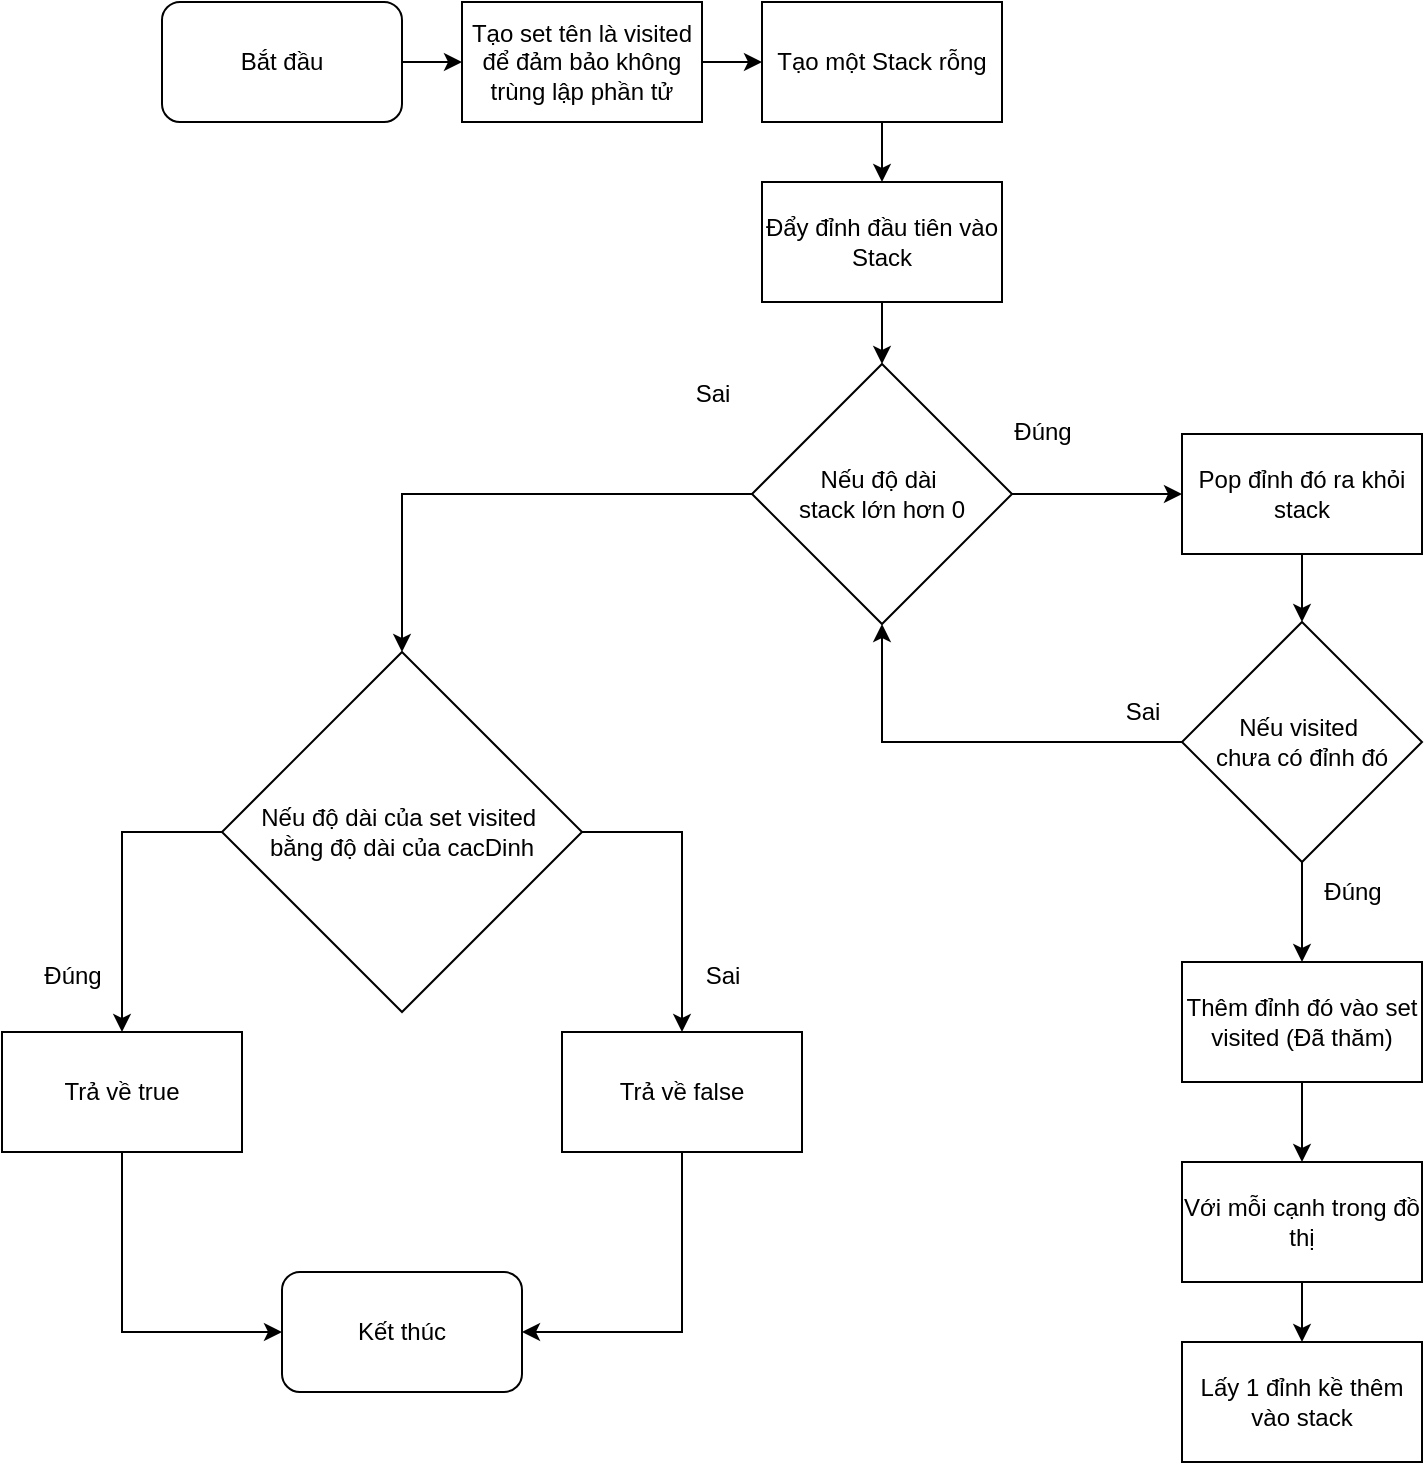 <mxfile version="24.7.17">
  <diagram name="Trang-1" id="46lL7_Q75WdbSDov_53w">
    <mxGraphModel dx="2284" dy="844" grid="1" gridSize="10" guides="1" tooltips="1" connect="1" arrows="1" fold="1" page="1" pageScale="1" pageWidth="850" pageHeight="1100" math="0" shadow="0">
      <root>
        <mxCell id="0" />
        <mxCell id="1" parent="0" />
        <mxCell id="z-rgRwrHxcfeneqQvYOG-17" value="" style="edgeStyle=orthogonalEdgeStyle;rounded=0;orthogonalLoop=1;jettySize=auto;html=1;" parent="1" source="z-rgRwrHxcfeneqQvYOG-1" target="z-rgRwrHxcfeneqQvYOG-2" edge="1">
          <mxGeometry relative="1" as="geometry" />
        </mxCell>
        <mxCell id="z-rgRwrHxcfeneqQvYOG-1" value="Bắt đầu" style="rounded=1;whiteSpace=wrap;html=1;" parent="1" vertex="1">
          <mxGeometry x="30" y="20" width="120" height="60" as="geometry" />
        </mxCell>
        <mxCell id="z-rgRwrHxcfeneqQvYOG-18" value="" style="edgeStyle=orthogonalEdgeStyle;rounded=0;orthogonalLoop=1;jettySize=auto;html=1;" parent="1" source="z-rgRwrHxcfeneqQvYOG-2" target="z-rgRwrHxcfeneqQvYOG-3" edge="1">
          <mxGeometry relative="1" as="geometry" />
        </mxCell>
        <mxCell id="z-rgRwrHxcfeneqQvYOG-2" value="Tạo set tên là visited để đảm bảo không trùng lập phần tử" style="rounded=0;whiteSpace=wrap;html=1;" parent="1" vertex="1">
          <mxGeometry x="180" y="20" width="120" height="60" as="geometry" />
        </mxCell>
        <mxCell id="z-rgRwrHxcfeneqQvYOG-19" value="" style="edgeStyle=orthogonalEdgeStyle;rounded=0;orthogonalLoop=1;jettySize=auto;html=1;" parent="1" source="z-rgRwrHxcfeneqQvYOG-3" target="z-rgRwrHxcfeneqQvYOG-4" edge="1">
          <mxGeometry relative="1" as="geometry" />
        </mxCell>
        <mxCell id="z-rgRwrHxcfeneqQvYOG-3" value="Tạo một Stack rỗng" style="rounded=0;whiteSpace=wrap;html=1;" parent="1" vertex="1">
          <mxGeometry x="330" y="20" width="120" height="60" as="geometry" />
        </mxCell>
        <mxCell id="z-rgRwrHxcfeneqQvYOG-20" value="" style="edgeStyle=orthogonalEdgeStyle;rounded=0;orthogonalLoop=1;jettySize=auto;html=1;" parent="1" source="z-rgRwrHxcfeneqQvYOG-4" target="z-rgRwrHxcfeneqQvYOG-6" edge="1">
          <mxGeometry relative="1" as="geometry" />
        </mxCell>
        <mxCell id="z-rgRwrHxcfeneqQvYOG-4" value="Đẩy đỉnh đầu tiên vào Stack" style="rounded=0;whiteSpace=wrap;html=1;" parent="1" vertex="1">
          <mxGeometry x="330" y="110" width="120" height="60" as="geometry" />
        </mxCell>
        <mxCell id="-Dz46uoNjyyAqOqk69Vi-1" style="edgeStyle=orthogonalEdgeStyle;rounded=0;orthogonalLoop=1;jettySize=auto;html=1;exitX=1;exitY=0.5;exitDx=0;exitDy=0;entryX=0;entryY=0.5;entryDx=0;entryDy=0;" edge="1" parent="1" source="z-rgRwrHxcfeneqQvYOG-6" target="z-rgRwrHxcfeneqQvYOG-7">
          <mxGeometry relative="1" as="geometry" />
        </mxCell>
        <mxCell id="-Dz46uoNjyyAqOqk69Vi-8" style="edgeStyle=orthogonalEdgeStyle;rounded=0;orthogonalLoop=1;jettySize=auto;html=1;exitX=0;exitY=0.5;exitDx=0;exitDy=0;entryX=0.5;entryY=0;entryDx=0;entryDy=0;" edge="1" parent="1" source="z-rgRwrHxcfeneqQvYOG-6" target="z-rgRwrHxcfeneqQvYOG-30">
          <mxGeometry relative="1" as="geometry" />
        </mxCell>
        <mxCell id="z-rgRwrHxcfeneqQvYOG-6" value="Nếu độ dài&amp;nbsp;&lt;div&gt;stack lớn hơn 0&lt;/div&gt;" style="rhombus;whiteSpace=wrap;html=1;" parent="1" vertex="1">
          <mxGeometry x="325" y="201" width="130" height="130" as="geometry" />
        </mxCell>
        <mxCell id="z-rgRwrHxcfeneqQvYOG-24" value="" style="edgeStyle=orthogonalEdgeStyle;rounded=0;orthogonalLoop=1;jettySize=auto;html=1;" parent="1" source="z-rgRwrHxcfeneqQvYOG-7" target="z-rgRwrHxcfeneqQvYOG-23" edge="1">
          <mxGeometry relative="1" as="geometry" />
        </mxCell>
        <mxCell id="z-rgRwrHxcfeneqQvYOG-7" value="Pop đỉnh đó ra khỏi stack" style="rounded=0;whiteSpace=wrap;html=1;" parent="1" vertex="1">
          <mxGeometry x="540" y="236" width="120" height="60" as="geometry" />
        </mxCell>
        <mxCell id="-Dz46uoNjyyAqOqk69Vi-7" value="" style="edgeStyle=orthogonalEdgeStyle;rounded=0;orthogonalLoop=1;jettySize=auto;html=1;" edge="1" parent="1" source="z-rgRwrHxcfeneqQvYOG-8" target="-Dz46uoNjyyAqOqk69Vi-5">
          <mxGeometry relative="1" as="geometry" />
        </mxCell>
        <mxCell id="z-rgRwrHxcfeneqQvYOG-8" value="Thêm đỉnh đó vào set visited (Đã thăm)" style="rounded=0;whiteSpace=wrap;html=1;" parent="1" vertex="1">
          <mxGeometry x="540" y="500" width="120" height="60" as="geometry" />
        </mxCell>
        <mxCell id="z-rgRwrHxcfeneqQvYOG-16" value="Kết thúc" style="rounded=1;whiteSpace=wrap;html=1;" parent="1" vertex="1">
          <mxGeometry x="90" y="655" width="120" height="60" as="geometry" />
        </mxCell>
        <mxCell id="z-rgRwrHxcfeneqQvYOG-26" value="" style="edgeStyle=orthogonalEdgeStyle;rounded=0;orthogonalLoop=1;jettySize=auto;html=1;" parent="1" source="z-rgRwrHxcfeneqQvYOG-23" target="z-rgRwrHxcfeneqQvYOG-8" edge="1">
          <mxGeometry relative="1" as="geometry" />
        </mxCell>
        <mxCell id="-Dz46uoNjyyAqOqk69Vi-9" style="edgeStyle=orthogonalEdgeStyle;rounded=0;orthogonalLoop=1;jettySize=auto;html=1;exitX=0;exitY=0.5;exitDx=0;exitDy=0;entryX=0.5;entryY=1;entryDx=0;entryDy=0;" edge="1" parent="1" source="z-rgRwrHxcfeneqQvYOG-23" target="z-rgRwrHxcfeneqQvYOG-6">
          <mxGeometry relative="1" as="geometry" />
        </mxCell>
        <mxCell id="z-rgRwrHxcfeneqQvYOG-23" value="Nếu visited&amp;nbsp;&lt;div&gt;chưa có đỉnh đó&lt;/div&gt;" style="rhombus;whiteSpace=wrap;html=1;" parent="1" vertex="1">
          <mxGeometry x="540" y="330" width="120" height="120" as="geometry" />
        </mxCell>
        <mxCell id="z-rgRwrHxcfeneqQvYOG-43" style="edgeStyle=orthogonalEdgeStyle;rounded=0;orthogonalLoop=1;jettySize=auto;html=1;exitX=0.5;exitY=1;exitDx=0;exitDy=0;entryX=0;entryY=0.5;entryDx=0;entryDy=0;" parent="1" source="z-rgRwrHxcfeneqQvYOG-29" target="z-rgRwrHxcfeneqQvYOG-16" edge="1">
          <mxGeometry relative="1" as="geometry" />
        </mxCell>
        <mxCell id="z-rgRwrHxcfeneqQvYOG-29" value="Trả về true" style="rounded=0;whiteSpace=wrap;html=1;" parent="1" vertex="1">
          <mxGeometry x="-50" y="535" width="120" height="60" as="geometry" />
        </mxCell>
        <mxCell id="z-rgRwrHxcfeneqQvYOG-40" style="edgeStyle=orthogonalEdgeStyle;rounded=0;orthogonalLoop=1;jettySize=auto;html=1;exitX=0;exitY=0.5;exitDx=0;exitDy=0;entryX=0.5;entryY=0;entryDx=0;entryDy=0;" parent="1" source="z-rgRwrHxcfeneqQvYOG-30" target="z-rgRwrHxcfeneqQvYOG-29" edge="1">
          <mxGeometry relative="1" as="geometry" />
        </mxCell>
        <mxCell id="z-rgRwrHxcfeneqQvYOG-41" style="edgeStyle=orthogonalEdgeStyle;rounded=0;orthogonalLoop=1;jettySize=auto;html=1;exitX=1;exitY=0.5;exitDx=0;exitDy=0;entryX=0.5;entryY=0;entryDx=0;entryDy=0;" parent="1" source="z-rgRwrHxcfeneqQvYOG-30" target="z-rgRwrHxcfeneqQvYOG-31" edge="1">
          <mxGeometry relative="1" as="geometry" />
        </mxCell>
        <mxCell id="z-rgRwrHxcfeneqQvYOG-30" value="Nếu độ dài của set visited&amp;nbsp;&lt;div&gt;bằng độ dài của cacDinh&lt;/div&gt;" style="rhombus;whiteSpace=wrap;html=1;" parent="1" vertex="1">
          <mxGeometry x="60" y="345" width="180" height="180" as="geometry" />
        </mxCell>
        <mxCell id="z-rgRwrHxcfeneqQvYOG-42" style="edgeStyle=orthogonalEdgeStyle;rounded=0;orthogonalLoop=1;jettySize=auto;html=1;exitX=0.5;exitY=1;exitDx=0;exitDy=0;entryX=1;entryY=0.5;entryDx=0;entryDy=0;" parent="1" source="z-rgRwrHxcfeneqQvYOG-31" target="z-rgRwrHxcfeneqQvYOG-16" edge="1">
          <mxGeometry relative="1" as="geometry" />
        </mxCell>
        <mxCell id="z-rgRwrHxcfeneqQvYOG-31" value="Trả về false" style="rounded=0;whiteSpace=wrap;html=1;" parent="1" vertex="1">
          <mxGeometry x="230" y="535" width="120" height="60" as="geometry" />
        </mxCell>
        <mxCell id="z-rgRwrHxcfeneqQvYOG-47" value="Sai" style="text;html=1;align=center;verticalAlign=middle;resizable=0;points=[];autosize=1;strokeColor=none;fillColor=none;" parent="1" vertex="1">
          <mxGeometry x="285" y="201" width="40" height="30" as="geometry" />
        </mxCell>
        <mxCell id="z-rgRwrHxcfeneqQvYOG-48" value="Đúng" style="text;html=1;align=center;verticalAlign=middle;resizable=0;points=[];autosize=1;strokeColor=none;fillColor=none;" parent="1" vertex="1">
          <mxGeometry x="445" y="220" width="50" height="30" as="geometry" />
        </mxCell>
        <mxCell id="z-rgRwrHxcfeneqQvYOG-49" value="Đúng" style="text;html=1;align=center;verticalAlign=middle;resizable=0;points=[];autosize=1;strokeColor=none;fillColor=none;" parent="1" vertex="1">
          <mxGeometry x="600" y="450" width="50" height="30" as="geometry" />
        </mxCell>
        <mxCell id="z-rgRwrHxcfeneqQvYOG-50" value="Sai" style="text;html=1;align=center;verticalAlign=middle;resizable=0;points=[];autosize=1;strokeColor=none;fillColor=none;" parent="1" vertex="1">
          <mxGeometry x="500" y="360" width="40" height="30" as="geometry" />
        </mxCell>
        <mxCell id="z-rgRwrHxcfeneqQvYOG-55" value="Đúng" style="text;html=1;align=center;verticalAlign=middle;resizable=0;points=[];autosize=1;strokeColor=none;fillColor=none;" parent="1" vertex="1">
          <mxGeometry x="-40" y="492" width="50" height="30" as="geometry" />
        </mxCell>
        <mxCell id="z-rgRwrHxcfeneqQvYOG-56" value="Sai" style="text;html=1;align=center;verticalAlign=middle;resizable=0;points=[];autosize=1;strokeColor=none;fillColor=none;" parent="1" vertex="1">
          <mxGeometry x="290" y="492" width="40" height="30" as="geometry" />
        </mxCell>
        <mxCell id="-Dz46uoNjyyAqOqk69Vi-4" value="" style="edgeStyle=orthogonalEdgeStyle;rounded=0;orthogonalLoop=1;jettySize=auto;html=1;" edge="1" parent="1" source="-Dz46uoNjyyAqOqk69Vi-5" target="-Dz46uoNjyyAqOqk69Vi-6">
          <mxGeometry relative="1" as="geometry" />
        </mxCell>
        <mxCell id="-Dz46uoNjyyAqOqk69Vi-5" value="Với mỗi cạnh trong đồ thị" style="rounded=0;whiteSpace=wrap;html=1;" vertex="1" parent="1">
          <mxGeometry x="540" y="600" width="120" height="60" as="geometry" />
        </mxCell>
        <mxCell id="-Dz46uoNjyyAqOqk69Vi-6" value="Lấy 1 đỉnh kề thêm vào stack" style="rounded=0;whiteSpace=wrap;html=1;" vertex="1" parent="1">
          <mxGeometry x="540" y="690" width="120" height="60" as="geometry" />
        </mxCell>
      </root>
    </mxGraphModel>
  </diagram>
</mxfile>
